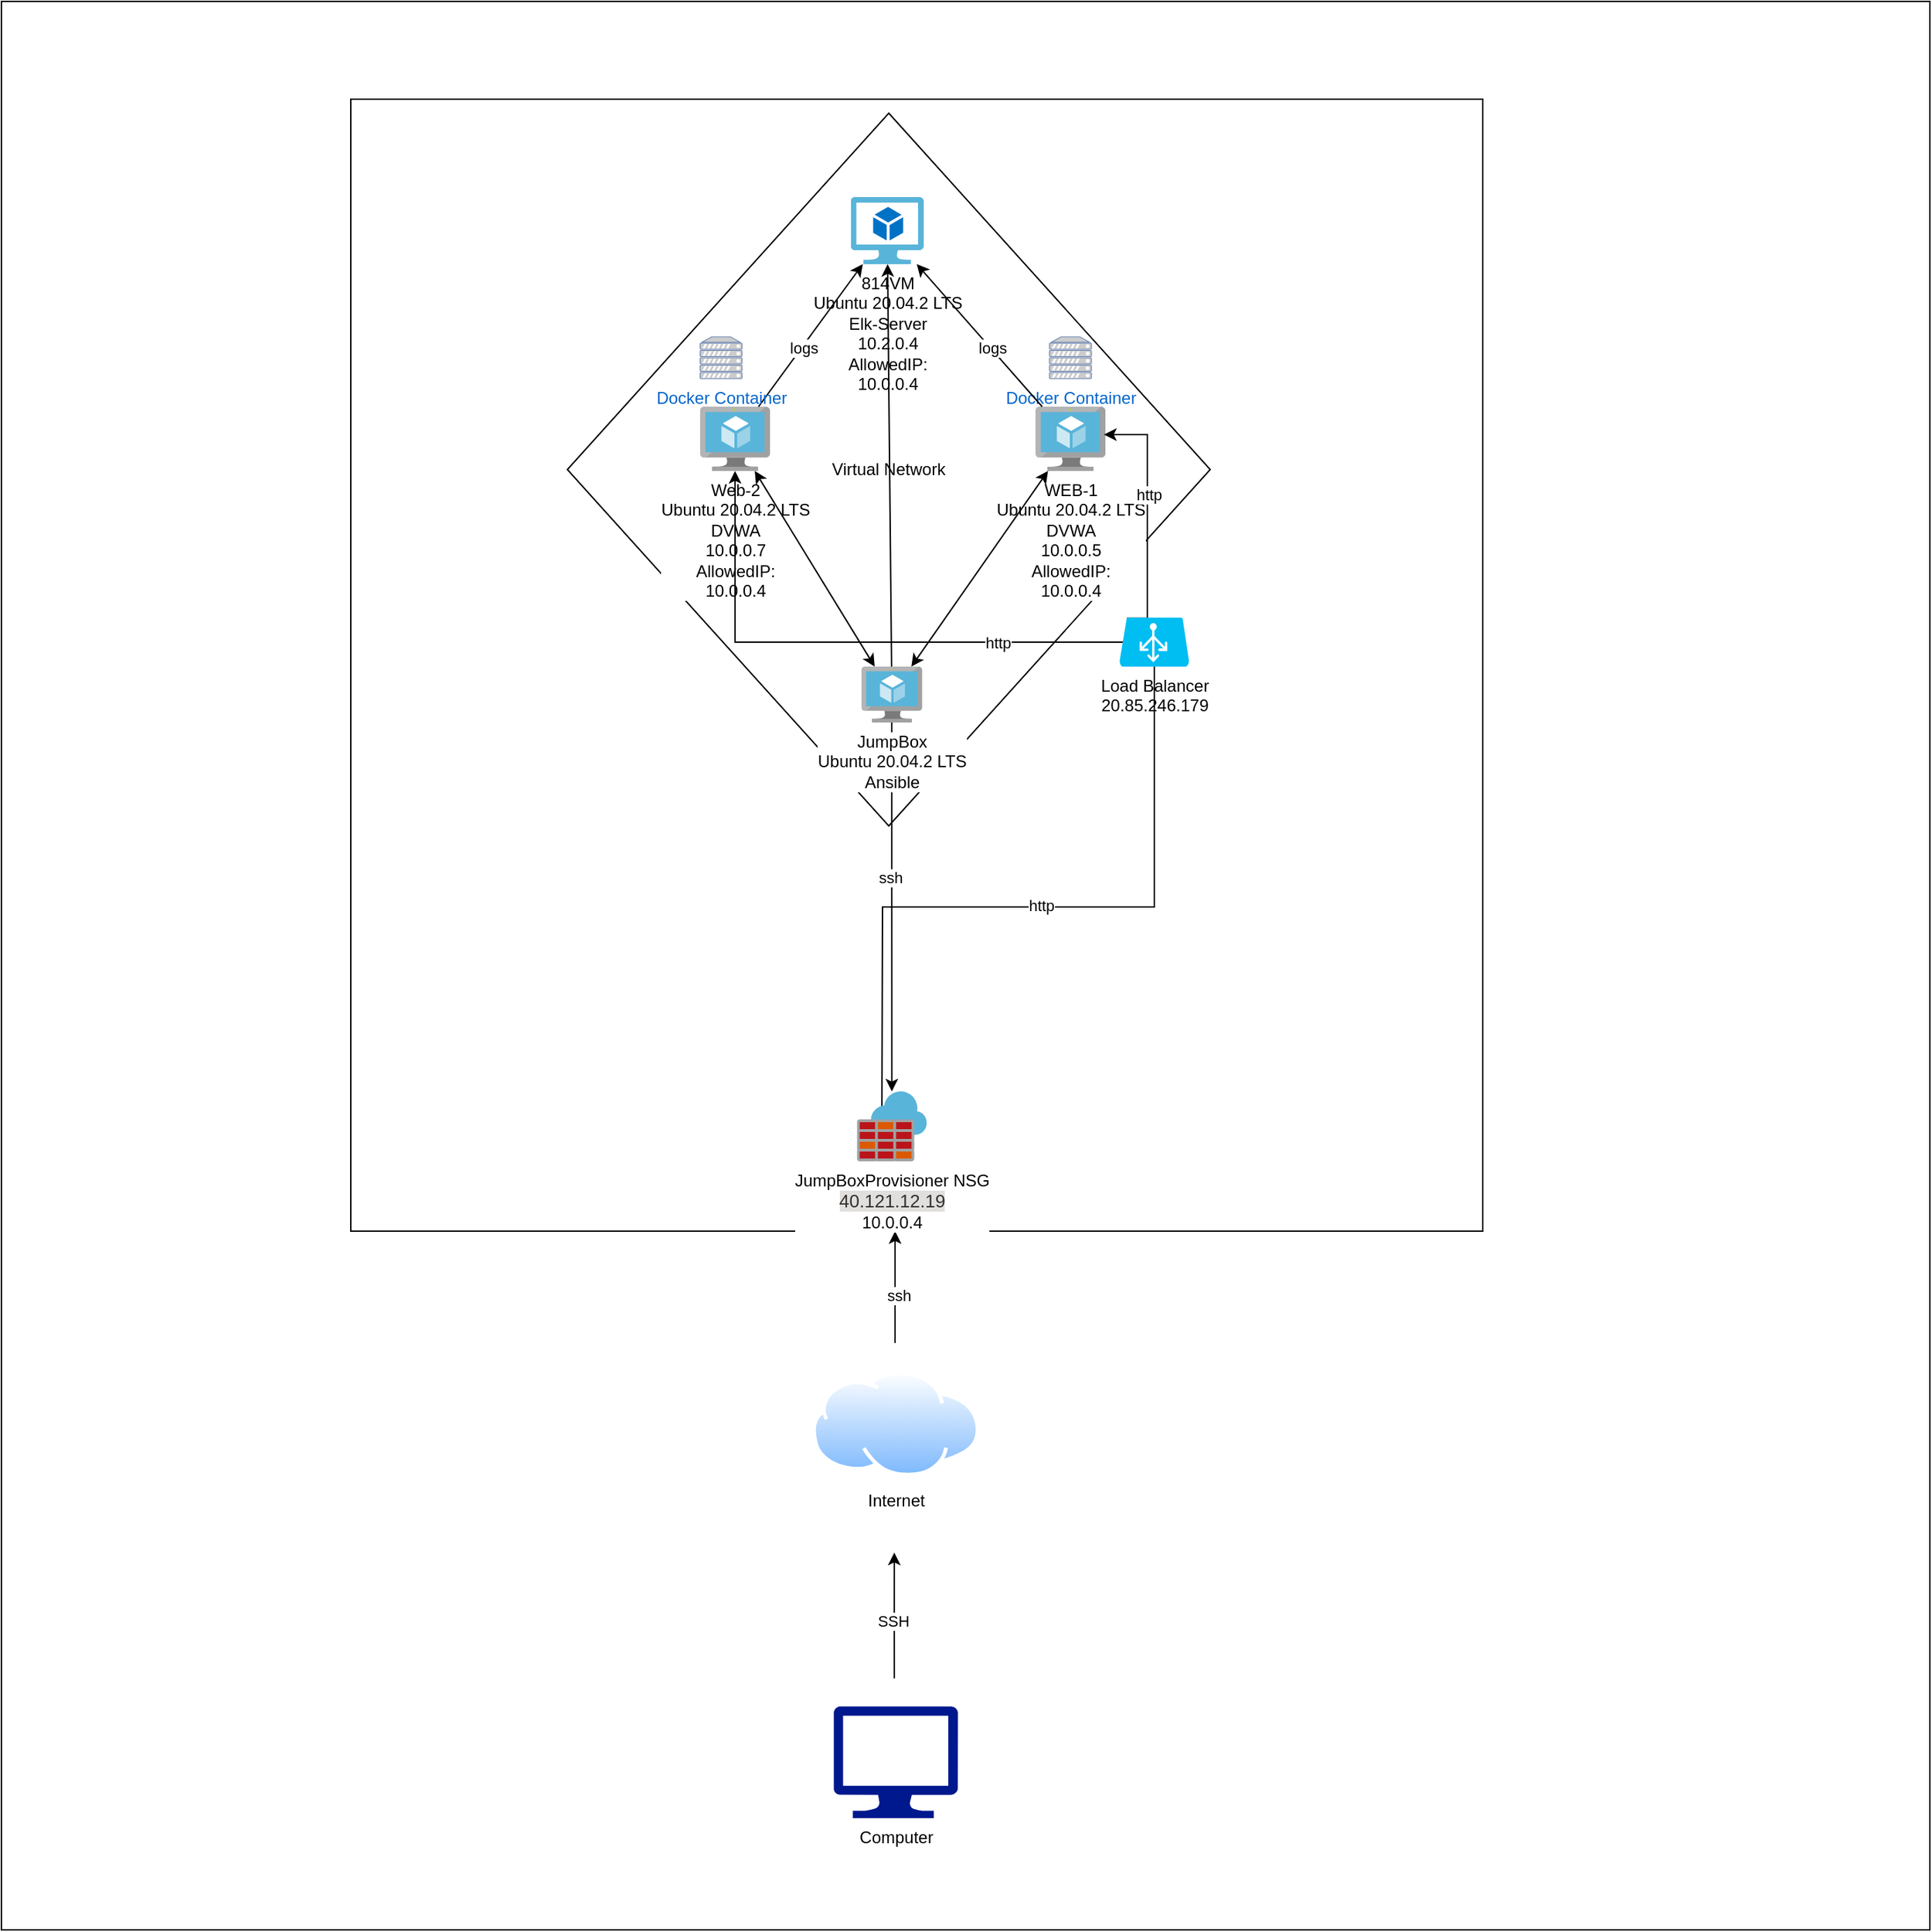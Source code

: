 <mxfile version="15.0.5" type="github">
  <diagram id="Wx77sodx4MBXV97wqVuu" name="Page-1">
    <mxGraphModel dx="2896" dy="2003" grid="1" gridSize="10" guides="1" tooltips="1" connect="1" arrows="1" fold="1" page="1" pageScale="1" pageWidth="850" pageHeight="1100" math="0" shadow="0">
      <root>
        <mxCell id="0" />
        <mxCell id="1" parent="0" />
        <mxCell id="wRDUU9lmvqr4trSbF5Qy-9" value="" style="whiteSpace=wrap;html=1;aspect=fixed;" parent="1" vertex="1">
          <mxGeometry x="335" y="373" width="80" height="80" as="geometry" />
        </mxCell>
        <mxCell id="wRDUU9lmvqr4trSbF5Qy-6" value="" style="whiteSpace=wrap;html=1;aspect=fixed;" parent="1" vertex="1">
          <mxGeometry x="120" y="400" width="90" height="90" as="geometry" />
        </mxCell>
        <mxCell id="X3pMLEjsBEmRPi6jLI9q-1" value="" style="whiteSpace=wrap;html=1;aspect=fixed;" parent="1" vertex="1">
          <mxGeometry x="-250" y="-90" width="1380" height="1380" as="geometry" />
        </mxCell>
        <mxCell id="X3pMLEjsBEmRPi6jLI9q-2" value="Computer&lt;br&gt;" style="aspect=fixed;pointerEvents=1;shadow=0;dashed=0;html=1;strokeColor=none;labelPosition=center;verticalLabelPosition=bottom;verticalAlign=top;align=center;fillColor=#00188D;shape=mxgraph.azure.computer" parent="1" vertex="1">
          <mxGeometry x="345.55" y="1130" width="88.89" height="80" as="geometry" />
        </mxCell>
        <mxCell id="X3pMLEjsBEmRPi6jLI9q-3" value="Internet&lt;br&gt;" style="aspect=fixed;perimeter=ellipsePerimeter;html=1;align=center;shadow=0;dashed=0;spacingTop=3;image;image=img/lib/active_directory/internet_cloud.svg;" parent="1" vertex="1">
          <mxGeometry x="330" y="890" width="120" height="75.6" as="geometry" />
        </mxCell>
        <mxCell id="X3pMLEjsBEmRPi6jLI9q-5" value="" style="endArrow=classic;html=1;" parent="1" edge="1">
          <mxGeometry width="50" height="50" relative="1" as="geometry">
            <mxPoint x="388.94" y="1110" as="sourcePoint" />
            <mxPoint x="388.94" y="1020" as="targetPoint" />
            <Array as="points">
              <mxPoint x="388.89" y="1070" />
            </Array>
          </mxGeometry>
        </mxCell>
        <mxCell id="X3pMLEjsBEmRPi6jLI9q-20" value="SSH" style="edgeLabel;html=1;align=center;verticalAlign=middle;resizable=0;points=[];" parent="X3pMLEjsBEmRPi6jLI9q-5" vertex="1" connectable="0">
          <mxGeometry x="-0.089" y="1" relative="1" as="geometry">
            <mxPoint as="offset" />
          </mxGeometry>
        </mxCell>
        <mxCell id="X3pMLEjsBEmRPi6jLI9q-6" value="" style="endArrow=classic;html=1;" parent="1" edge="1">
          <mxGeometry width="50" height="50" relative="1" as="geometry">
            <mxPoint x="389.5" y="870" as="sourcePoint" />
            <mxPoint x="389.5" y="790" as="targetPoint" />
            <Array as="points" />
          </mxGeometry>
        </mxCell>
        <mxCell id="wRDUU9lmvqr4trSbF5Qy-35" value="ssh&lt;br&gt;" style="edgeLabel;html=1;align=center;verticalAlign=middle;resizable=0;points=[];" parent="X3pMLEjsBEmRPi6jLI9q-6" vertex="1" connectable="0">
          <mxGeometry x="-0.15" y="-1" relative="1" as="geometry">
            <mxPoint x="1" as="offset" />
          </mxGeometry>
        </mxCell>
        <mxCell id="X3pMLEjsBEmRPi6jLI9q-7" value="Network Security Group&lt;br&gt;" style="whiteSpace=wrap;html=1;aspect=fixed;" parent="1" vertex="1">
          <mxGeometry y="-20" width="810" height="810" as="geometry" />
        </mxCell>
        <mxCell id="wRDUU9lmvqr4trSbF5Qy-10" value="Virtual Network&lt;br&gt;" style="rhombus;whiteSpace=wrap;html=1;" parent="1" vertex="1">
          <mxGeometry x="155" y="-10" width="460.01" height="510" as="geometry" />
        </mxCell>
        <mxCell id="X3pMLEjsBEmRPi6jLI9q-9" value="WEB-1&lt;br&gt;Ubuntu 20.04.2 LTS&lt;br&gt;DVWA&lt;br&gt;10.0.0.5&lt;br&gt;AllowedIP:&lt;br&gt;10.0.0.4" style="aspect=fixed;html=1;points=[];align=center;image;fontSize=12;image=img/lib/mscae/Virtual_Machine.svg;" parent="1" vertex="1">
          <mxGeometry x="490" y="200" width="50" height="46" as="geometry" />
        </mxCell>
        <mxCell id="X3pMLEjsBEmRPi6jLI9q-10" value="Web-2&lt;br&gt;Ubuntu 20.04.2 LTS&lt;br&gt;DVWA&lt;br&gt;10.0.0.7&lt;br&gt;AllowedIP:&lt;br&gt;10.0.0.4" style="aspect=fixed;html=1;points=[];align=center;image;fontSize=12;image=img/lib/mscae/Virtual_Machine.svg;" parent="1" vertex="1">
          <mxGeometry x="250" y="200" width="50" height="46" as="geometry" />
        </mxCell>
        <mxCell id="wRDUU9lmvqr4trSbF5Qy-16" style="edgeStyle=orthogonalEdgeStyle;rounded=0;orthogonalLoop=1;jettySize=auto;html=1;exitX=0.5;exitY=1;exitDx=0;exitDy=0;exitPerimeter=0;" parent="1" source="X3pMLEjsBEmRPi6jLI9q-11" edge="1">
          <mxGeometry relative="1" as="geometry">
            <mxPoint x="380" y="730" as="targetPoint" />
          </mxGeometry>
        </mxCell>
        <mxCell id="wRDUU9lmvqr4trSbF5Qy-17" value="http" style="edgeLabel;html=1;align=center;verticalAlign=middle;resizable=0;points=[];" parent="wRDUU9lmvqr4trSbF5Qy-16" vertex="1" connectable="0">
          <mxGeometry x="-0.058" y="-1" relative="1" as="geometry">
            <mxPoint as="offset" />
          </mxGeometry>
        </mxCell>
        <mxCell id="wRDUU9lmvqr4trSbF5Qy-20" style="edgeStyle=orthogonalEdgeStyle;rounded=0;orthogonalLoop=1;jettySize=auto;html=1;exitX=0.11;exitY=0.01;exitDx=0;exitDy=0;exitPerimeter=0;" parent="1" source="X3pMLEjsBEmRPi6jLI9q-11" edge="1">
          <mxGeometry relative="1" as="geometry">
            <mxPoint x="539" y="220" as="targetPoint" />
            <Array as="points">
              <mxPoint x="570" y="351" />
              <mxPoint x="570" y="220" />
              <mxPoint x="539" y="220" />
            </Array>
          </mxGeometry>
        </mxCell>
        <mxCell id="wRDUU9lmvqr4trSbF5Qy-33" value="http" style="edgeLabel;html=1;align=center;verticalAlign=middle;resizable=0;points=[];" parent="wRDUU9lmvqr4trSbF5Qy-20" vertex="1" connectable="0">
          <mxGeometry x="0.17" y="-1" relative="1" as="geometry">
            <mxPoint as="offset" />
          </mxGeometry>
        </mxCell>
        <mxCell id="wRDUU9lmvqr4trSbF5Qy-21" style="edgeStyle=orthogonalEdgeStyle;rounded=0;orthogonalLoop=1;jettySize=auto;html=1;exitX=0.05;exitY=0.5;exitDx=0;exitDy=0;exitPerimeter=0;" parent="1" source="X3pMLEjsBEmRPi6jLI9q-11" target="X3pMLEjsBEmRPi6jLI9q-10" edge="1">
          <mxGeometry relative="1" as="geometry" />
        </mxCell>
        <mxCell id="wRDUU9lmvqr4trSbF5Qy-32" value="http" style="edgeLabel;html=1;align=center;verticalAlign=middle;resizable=0;points=[];" parent="wRDUU9lmvqr4trSbF5Qy-21" vertex="1" connectable="0">
          <mxGeometry x="-0.552" y="-1" relative="1" as="geometry">
            <mxPoint y="1" as="offset" />
          </mxGeometry>
        </mxCell>
        <mxCell id="X3pMLEjsBEmRPi6jLI9q-11" value="Load Balancer&lt;br&gt;20.85.246.179" style="verticalLabelPosition=bottom;html=1;verticalAlign=top;align=center;strokeColor=none;fillColor=#00BEF2;shape=mxgraph.azure.azure_load_balancer;" parent="1" vertex="1">
          <mxGeometry x="550.01" y="351" width="50" height="35" as="geometry" />
        </mxCell>
        <mxCell id="X3pMLEjsBEmRPi6jLI9q-12" value="JumpBoxProvisioner NSG&lt;br&gt;&lt;span style=&quot;color: rgb(50 , 49 , 48) ; font-family: &amp;#34;az_ea_font&amp;#34; , &amp;#34;segoe ui&amp;#34; , &amp;#34;az_font&amp;#34; , , , &amp;#34;blinkmacsystemfont&amp;#34; , &amp;#34;roboto&amp;#34; , &amp;#34;oxygen&amp;#34; , &amp;#34;ubuntu&amp;#34; , &amp;#34;cantarell&amp;#34; , &amp;#34;open sans&amp;#34; , &amp;#34;helvetica neue&amp;#34; , sans-serif ; font-size: 13px ; text-align: left ; background-color: rgb(225 , 223 , 221)&quot;&gt;40.121.12.19&lt;br&gt;&lt;/span&gt;10.0.0.4" style="aspect=fixed;html=1;points=[];align=center;image;fontSize=12;image=img/lib/mscae/Azure_Firewall.svg;" parent="1" vertex="1">
          <mxGeometry x="362.18" y="690" width="50" height="50" as="geometry" />
        </mxCell>
        <mxCell id="wRDUU9lmvqr4trSbF5Qy-18" style="edgeStyle=orthogonalEdgeStyle;rounded=0;orthogonalLoop=1;jettySize=auto;html=1;" parent="1" source="X3pMLEjsBEmRPi6jLI9q-14" target="X3pMLEjsBEmRPi6jLI9q-12" edge="1">
          <mxGeometry relative="1" as="geometry" />
        </mxCell>
        <mxCell id="wRDUU9lmvqr4trSbF5Qy-19" value="ssh&lt;br&gt;" style="edgeLabel;html=1;align=center;verticalAlign=middle;resizable=0;points=[];" parent="wRDUU9lmvqr4trSbF5Qy-18" vertex="1" connectable="0">
          <mxGeometry x="-0.162" y="-1" relative="1" as="geometry">
            <mxPoint as="offset" />
          </mxGeometry>
        </mxCell>
        <mxCell id="X3pMLEjsBEmRPi6jLI9q-14" value="JumpBox&lt;br&gt;Ubuntu 20.04.2 LTS&lt;br&gt;Ansible" style="aspect=fixed;html=1;points=[];align=center;image;fontSize=12;image=img/lib/mscae/Virtual_Machine.svg;" parent="1" vertex="1">
          <mxGeometry x="365.44" y="386" width="43.48" height="40" as="geometry" />
        </mxCell>
        <mxCell id="X3pMLEjsBEmRPi6jLI9q-19" value="Docker Container&lt;br&gt;" style="fontColor=#0066CC;verticalAlign=top;verticalLabelPosition=bottom;labelPosition=center;align=center;html=1;outlineConnect=0;fillColor=#CCCCCC;strokeColor=#6881B3;gradientColor=none;gradientDirection=north;strokeWidth=2;shape=mxgraph.networks.server;" parent="1" vertex="1">
          <mxGeometry x="500" y="150" width="30" height="30" as="geometry" />
        </mxCell>
        <mxCell id="wRDUU9lmvqr4trSbF5Qy-5" value="814VM&lt;br&gt;Ubuntu 20.04.2 LTS&lt;br&gt;Elk-Server&lt;br&gt;10.2.0.4&lt;br&gt;AllowedIP:&lt;br&gt;10.0.0.4" style="aspect=fixed;html=1;points=[];align=center;image;fontSize=12;image=img/lib/mscae/Virtual_Machine_2.svg;direction=east;" parent="1" vertex="1">
          <mxGeometry x="357.83" y="50" width="52.17" height="47.99" as="geometry" />
        </mxCell>
        <mxCell id="wRDUU9lmvqr4trSbF5Qy-24" value="" style="endArrow=classic;html=1;" parent="1" source="X3pMLEjsBEmRPi6jLI9q-10" target="wRDUU9lmvqr4trSbF5Qy-5" edge="1">
          <mxGeometry relative="1" as="geometry">
            <mxPoint x="280" y="160" as="sourcePoint" />
            <mxPoint x="380" y="160" as="targetPoint" />
            <Array as="points" />
          </mxGeometry>
        </mxCell>
        <mxCell id="wRDUU9lmvqr4trSbF5Qy-27" value="logs" style="edgeLabel;html=1;align=center;verticalAlign=middle;resizable=0;points=[];" parent="wRDUU9lmvqr4trSbF5Qy-24" vertex="1" connectable="0">
          <mxGeometry x="-0.172" relative="1" as="geometry">
            <mxPoint x="1" as="offset" />
          </mxGeometry>
        </mxCell>
        <mxCell id="wRDUU9lmvqr4trSbF5Qy-28" value="" style="endArrow=classic;html=1;" parent="1" source="X3pMLEjsBEmRPi6jLI9q-9" target="wRDUU9lmvqr4trSbF5Qy-5" edge="1">
          <mxGeometry relative="1" as="geometry">
            <mxPoint x="408.922" y="200" as="sourcePoint" />
            <mxPoint x="483.486" y="97.99" as="targetPoint" />
            <Array as="points" />
          </mxGeometry>
        </mxCell>
        <mxCell id="wRDUU9lmvqr4trSbF5Qy-29" value="logs" style="edgeLabel;html=1;align=center;verticalAlign=middle;resizable=0;points=[];" parent="wRDUU9lmvqr4trSbF5Qy-28" vertex="1" connectable="0">
          <mxGeometry x="-0.172" relative="1" as="geometry">
            <mxPoint x="1" as="offset" />
          </mxGeometry>
        </mxCell>
        <mxCell id="wRDUU9lmvqr4trSbF5Qy-34" value="Docker Container&lt;br&gt;" style="fontColor=#0066CC;verticalAlign=top;verticalLabelPosition=bottom;labelPosition=center;align=center;html=1;outlineConnect=0;fillColor=#CCCCCC;strokeColor=#6881B3;gradientColor=none;gradientDirection=north;strokeWidth=2;shape=mxgraph.networks.server;" parent="1" vertex="1">
          <mxGeometry x="250" y="150" width="30" height="30" as="geometry" />
        </mxCell>
        <mxCell id="wRDUU9lmvqr4trSbF5Qy-36" style="edgeStyle=orthogonalEdgeStyle;rounded=0;orthogonalLoop=1;jettySize=auto;html=1;exitX=0.5;exitY=1;exitDx=0;exitDy=0;exitPerimeter=0;" parent="1" source="wRDUU9lmvqr4trSbF5Qy-34" target="wRDUU9lmvqr4trSbF5Qy-34" edge="1">
          <mxGeometry relative="1" as="geometry" />
        </mxCell>
        <mxCell id="wRDUU9lmvqr4trSbF5Qy-37" value="" style="endArrow=classic;startArrow=classic;html=1;" parent="1" source="X3pMLEjsBEmRPi6jLI9q-14" target="X3pMLEjsBEmRPi6jLI9q-9" edge="1">
          <mxGeometry width="50" height="50" relative="1" as="geometry">
            <mxPoint x="410" y="380" as="sourcePoint" />
            <mxPoint x="460" y="330" as="targetPoint" />
          </mxGeometry>
        </mxCell>
        <mxCell id="wRDUU9lmvqr4trSbF5Qy-38" value="" style="endArrow=classic;startArrow=classic;html=1;" parent="1" source="X3pMLEjsBEmRPi6jLI9q-14" target="X3pMLEjsBEmRPi6jLI9q-10" edge="1">
          <mxGeometry width="50" height="50" relative="1" as="geometry">
            <mxPoint x="340" y="370" as="sourcePoint" />
            <mxPoint x="390" y="320" as="targetPoint" />
          </mxGeometry>
        </mxCell>
        <mxCell id="wRDUU9lmvqr4trSbF5Qy-39" value="" style="endArrow=classic;html=1;" parent="1" source="X3pMLEjsBEmRPi6jLI9q-14" target="wRDUU9lmvqr4trSbF5Qy-5" edge="1">
          <mxGeometry width="50" height="50" relative="1" as="geometry">
            <mxPoint x="340" y="370" as="sourcePoint" />
            <mxPoint x="390" y="320" as="targetPoint" />
          </mxGeometry>
        </mxCell>
      </root>
    </mxGraphModel>
  </diagram>
</mxfile>
